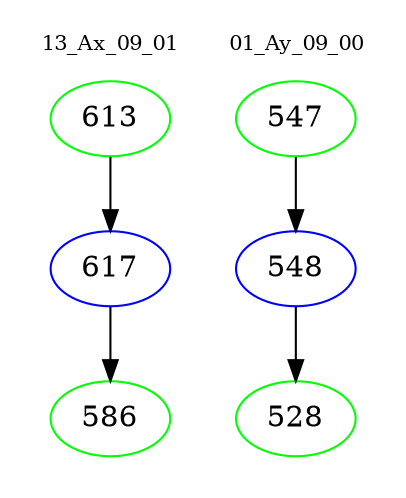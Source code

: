 digraph{
subgraph cluster_0 {
color = white
label = "13_Ax_09_01";
fontsize=10;
T0_613 [label="613", color="green"]
T0_613 -> T0_617 [color="black"]
T0_617 [label="617", color="blue"]
T0_617 -> T0_586 [color="black"]
T0_586 [label="586", color="green"]
}
subgraph cluster_1 {
color = white
label = "01_Ay_09_00";
fontsize=10;
T1_547 [label="547", color="green"]
T1_547 -> T1_548 [color="black"]
T1_548 [label="548", color="blue"]
T1_548 -> T1_528 [color="black"]
T1_528 [label="528", color="green"]
}
}
